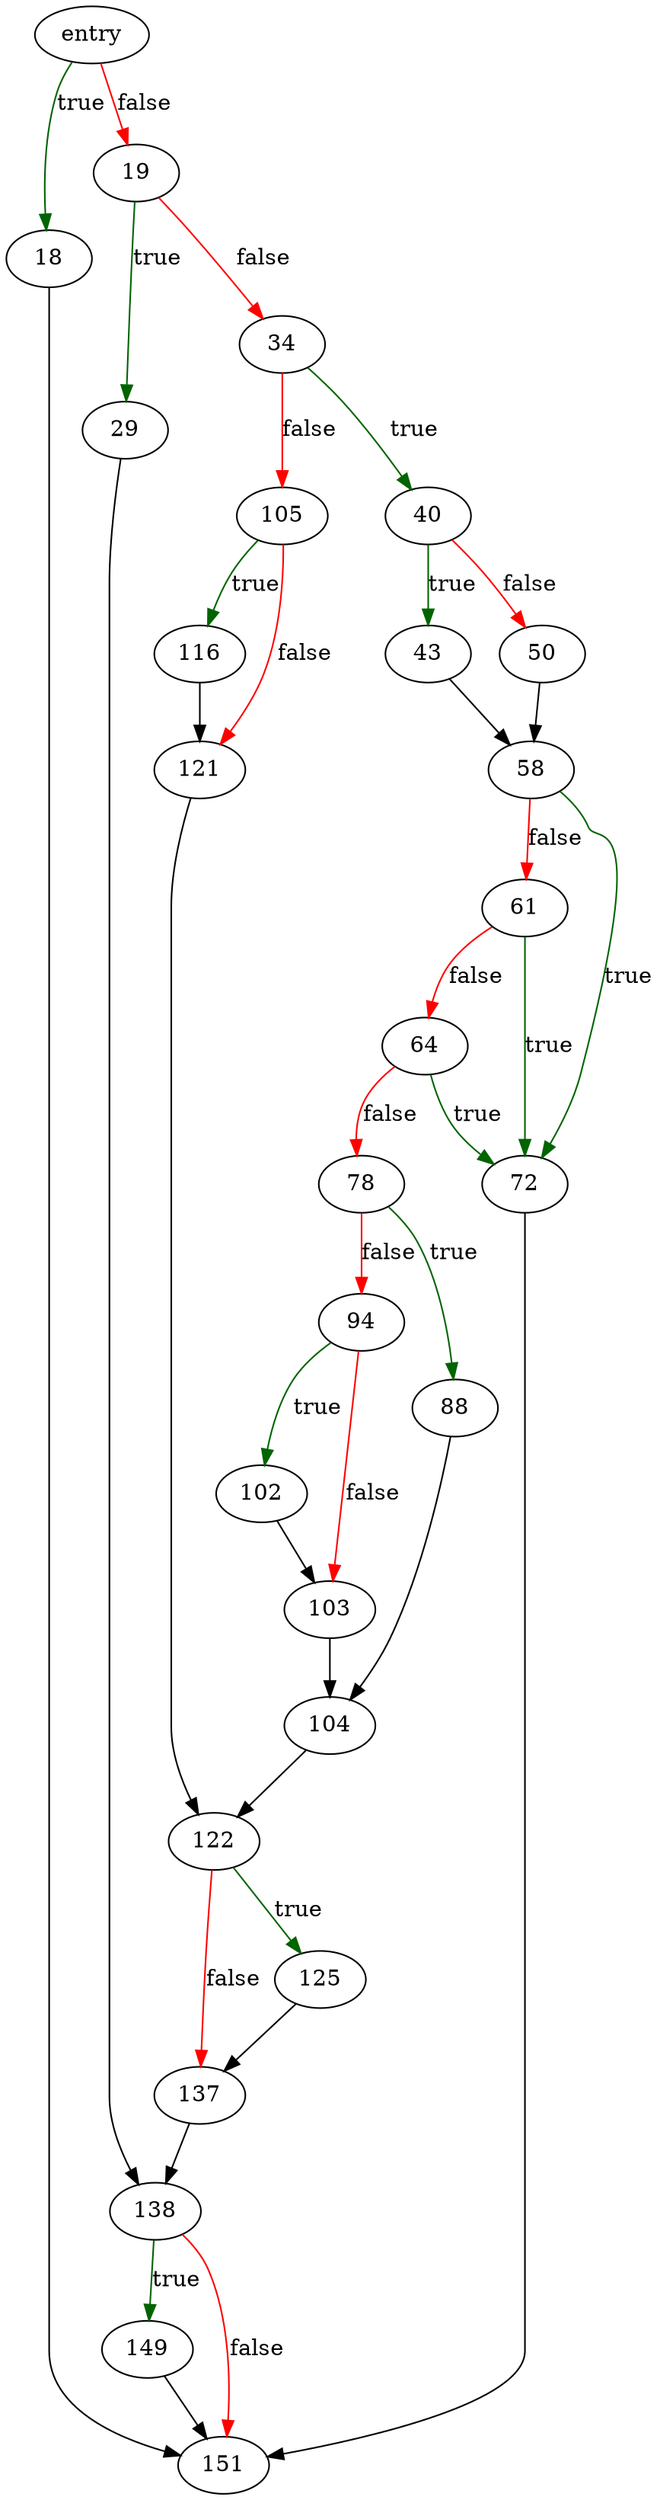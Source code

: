 digraph "sqlite3ExprAssignVarNumber" {
	// Node definitions.
	3 [label=entry];
	18;
	19;
	29;
	34;
	40;
	43;
	50;
	58;
	61;
	64;
	72;
	78;
	88;
	94;
	102;
	103;
	104;
	105;
	116;
	121;
	122;
	125;
	137;
	138;
	149;
	151;

	// Edge definitions.
	3 -> 18 [
		color=darkgreen
		label=true
	];
	3 -> 19 [
		color=red
		label=false
	];
	18 -> 151;
	19 -> 29 [
		color=darkgreen
		label=true
	];
	19 -> 34 [
		color=red
		label=false
	];
	29 -> 138;
	34 -> 40 [
		color=darkgreen
		label=true
	];
	34 -> 105 [
		color=red
		label=false
	];
	40 -> 43 [
		color=darkgreen
		label=true
	];
	40 -> 50 [
		color=red
		label=false
	];
	43 -> 58;
	50 -> 58;
	58 -> 61 [
		color=red
		label=false
	];
	58 -> 72 [
		color=darkgreen
		label=true
	];
	61 -> 64 [
		color=red
		label=false
	];
	61 -> 72 [
		color=darkgreen
		label=true
	];
	64 -> 72 [
		color=darkgreen
		label=true
	];
	64 -> 78 [
		color=red
		label=false
	];
	72 -> 151;
	78 -> 88 [
		color=darkgreen
		label=true
	];
	78 -> 94 [
		color=red
		label=false
	];
	88 -> 104;
	94 -> 102 [
		color=darkgreen
		label=true
	];
	94 -> 103 [
		color=red
		label=false
	];
	102 -> 103;
	103 -> 104;
	104 -> 122;
	105 -> 116 [
		color=darkgreen
		label=true
	];
	105 -> 121 [
		color=red
		label=false
	];
	116 -> 121;
	121 -> 122;
	122 -> 125 [
		color=darkgreen
		label=true
	];
	122 -> 137 [
		color=red
		label=false
	];
	125 -> 137;
	137 -> 138;
	138 -> 149 [
		color=darkgreen
		label=true
	];
	138 -> 151 [
		color=red
		label=false
	];
	149 -> 151;
}